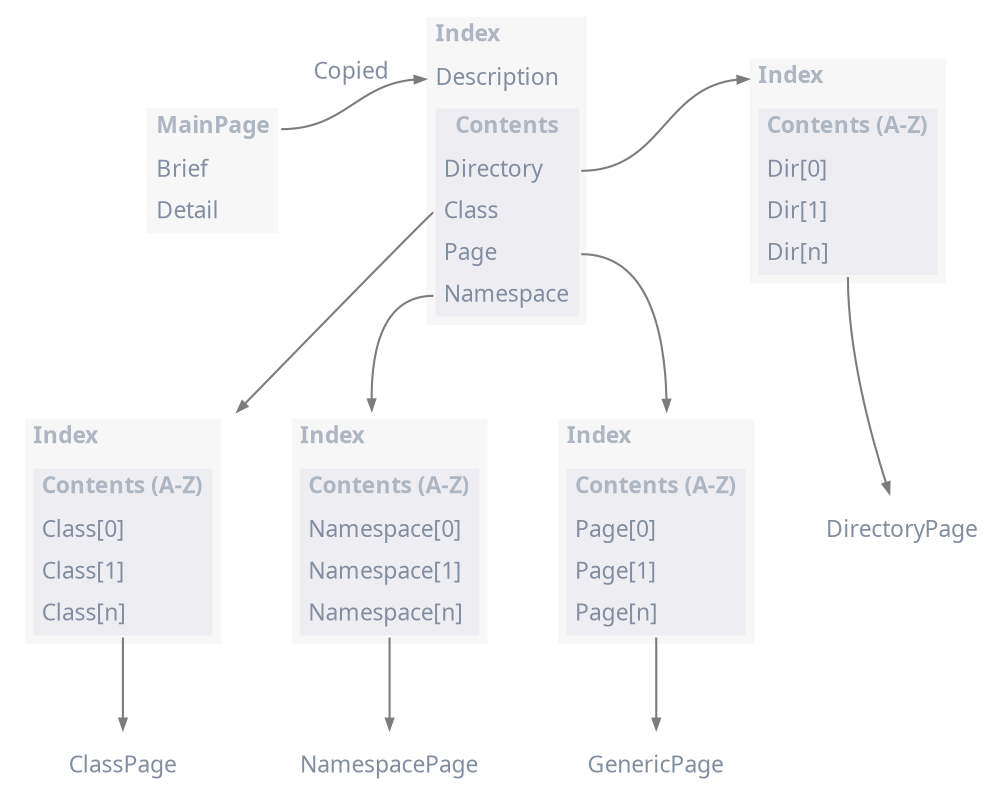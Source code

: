 
digraph {
    bgcolor = none;
    rankdir = "TB";
    layout  = dot;
    
    node [
        shape     = none
        fontname  = "Segoe UI"
        fontcolor = "#828EA0FF"
        fontsize  = "11"
    ]
    edge [
        arrowsize = "0.5"
        color     = "#7C7C7CFF"
        fontname  = "Segoe UI"
        fontcolor = "#828EA0FF"
        fontsize  = "11"
    ]
    
    MainPage[label=<
        <table border="0" cellspacing="0" cellpadding="4" bgcolor="#828EA010">
            <tr><td align="center" port="Title"><font color="#AEB6C2FF"><b>MainPage</b></font></td></tr>
            <tr><td align="left">Brief</td></tr>
            <tr><td align="left">Detail</td></tr>
        </table>
    >];


    Index[label=<
        <table border="0" cellspacing="0" cellpadding="4" bgcolor="#828EA010">
            <tr><td align="left"><font color="#AEB6C2FF"><b>Index</b></font></td></tr>
            <tr><td align="left" port="Description">Description</td></tr>
            <tr><td>
            <table border="0" cellspacing="0" cellpadding="4" bgcolor="#828EA010">
            <tr><td align="center"><font color="#AEB6C2FF"><b>Contents</b></font></td></tr>
            <tr><td align="left" port="Directory">Directory</td></tr>
            <tr><td align="left" port="Class">Class</td></tr>
            <tr><td align="left" port="Page">Page</td></tr>
            <tr><td align="left" port="Namespace">Namespace</td></tr>
            </table>
            </td></tr>
        </table>
    >];
    {rank=min Index MainPage}

    MainPage:Title->Index:Description[label="Copied"];


    ClassIndex[label=<
        <table border="0" cellspacing="0" cellpadding="4" bgcolor="#828EA010">
            <tr><td align="left" port="Title"><font color="#AEB6C2FF"><b>Index</b></font></td></tr>
            <tr><td>
            <table border="0" cellspacing="0" cellpadding="4" bgcolor="#828EA010">
            <tr><td align="center"><font color="#AEB6C2FF"><b>Contents (A-Z)</b></font></td></tr>
            <tr><td align="left">Class[0]</td></tr>
            <tr><td align="left">Class[1]</td></tr>
            <tr><td align="left" port="Item">Class[n]</td></tr>
            </table>
            </td></tr>
        </table>
    >];
    Index:Class->ClassIndex;


    NamespaceIndex[label=<
        <table border="0" cellspacing="0" cellpadding="4" bgcolor="#828EA010">
            <tr><td align="left" port="Title"><font color="#AEB6C2FF"><b>Index</b></font></td></tr>
            <tr><td>
            <table border="0" cellspacing="0" cellpadding="4" bgcolor="#828EA010">
            <tr><td align="center"><font color="#AEB6C2FF"><b>Contents (A-Z)</b></font></td></tr>
            <tr><td align="left">Namespace[0]</td></tr>
            <tr><td align="left">Namespace[1]</td></tr>
            <tr><td align="left" port="Item">Namespace[n]</td></tr>
            </table>
            </td></tr>
        </table>
    >];
    
    Index:Namespace->NamespaceIndex;

    PageIndex[label=<
        <table border="0" cellspacing="0" cellpadding="4" bgcolor="#828EA010">
            <tr><td align="left" port="Title"><font color="#AEB6C2FF"><b>Index</b></font></td></tr>
            <tr><td>
            <table border="0" cellspacing="0" cellpadding="4" bgcolor="#828EA010">
            <tr><td align="center"><font color="#AEB6C2FF"><b>Contents (A-Z)</b></font></td></tr>
            <tr><td align="left">Page[0]</td></tr>
            <tr><td align="left">Page[1]</td></tr>
            <tr><td align="left" port="ITem">Page[n]</td></tr>
            </table>
            </td></tr>
        </table>
    >];

    Index:Page->PageIndex;


    DirectoryIndex[label=<
        <table border="0" cellspacing="0" cellpadding="4" bgcolor="#828EA010">
            <tr><td align="left" port="Title"><font color="#AEB6C2FF"><b>Index</b></font></td></tr>
            <tr><td>
            <table border="0" cellspacing="0" cellpadding="4" bgcolor="#828EA010">
            <tr><td align="center"><font color="#AEB6C2FF"><b>Contents (A-Z)</b></font></td></tr>
            <tr><td align="left">Dir[0]</td></tr>
            <tr><td align="left">Dir[1]</td></tr>
            <tr><td align="left" port="Item">Dir[n]</td></tr>
            </table>
            </td></tr>
        </table>
    >];



    Index:Directory->DirectoryIndex:Title;

    {rank=same Index DirectoryIndex}



    ClassIndex:Item->ClassPage;
    DirectoryIndex:Item->DirectoryPage;
    PageIndex:Item->GenericPage;
    NamespaceIndex:Item->NamespacePage;

}

